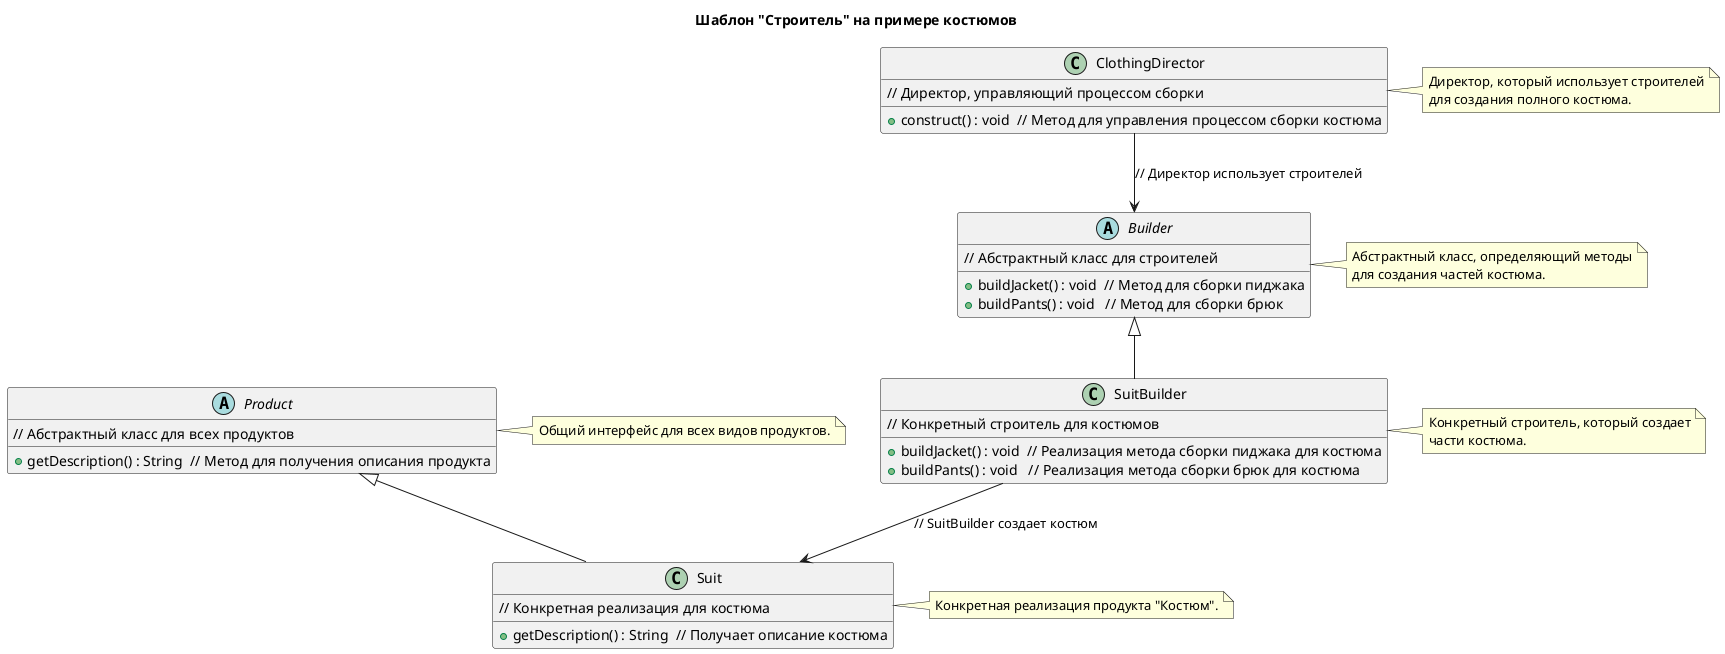 @startuml
title Шаблон "Строитель" на примере костюмов

top to bottom direction

abstract class Builder {
    // Абстрактный класс для строителей
    +buildJacket() : void  // Метод для сборки пиджака
    +buildPants() : void   // Метод для сборки брюк
}
note right of Builder
    Абстрактный класс, определяющий методы
    для создания частей костюма.
end note

class SuitBuilder extends Builder {
    // Конкретный строитель для костюмов
    +buildJacket() : void  // Реализация метода сборки пиджака для костюма
    +buildPants() : void   // Реализация метода сборки брюк для костюма
}
note right of SuitBuilder
    Конкретный строитель, который создает
    части костюма.
end note

class ClothingDirector {
    // Директор, управляющий процессом сборки
    +construct() : void  // Метод для управления процессом сборки костюма
}
note right of ClothingDirector
    Директор, который использует строителей
    для создания полного костюма.
end note

abstract class Product {
    // Абстрактный класс для всех продуктов
    +getDescription() : String  // Метод для получения описания продукта
}
note right of Product
    Общий интерфейс для всех видов продуктов.
end note

class Suit extends Product {
    // Конкретная реализация для костюма
    +getDescription() : String  // Получает описание костюма
}
note right of Suit
    Конкретная реализация продукта "Костюм".
end note

ClothingDirector --> Builder :            // Директор использует строителей
SuitBuilder --> Suit :                    // SuitBuilder создает костюм

@enduml
